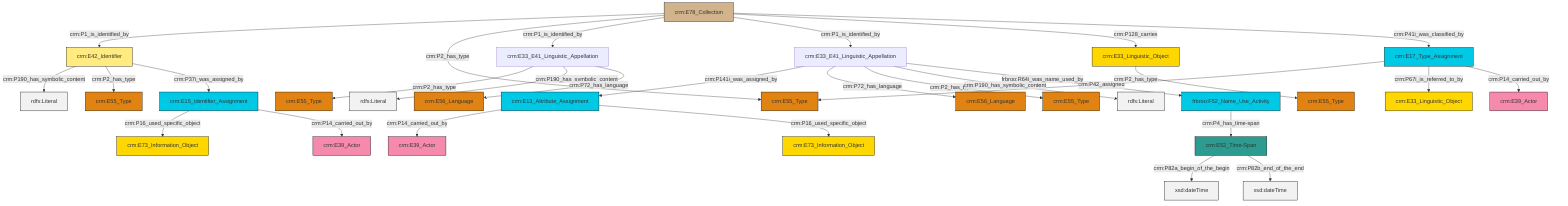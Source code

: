 graph TD
classDef Literal fill:#f2f2f2,stroke:#000000;
classDef CRM_Entity fill:#FFFFFF,stroke:#000000;
classDef Temporal_Entity fill:#00C9E6, stroke:#000000;
classDef Type fill:#E18312, stroke:#000000;
classDef Time-Span fill:#2C9C91, stroke:#000000;
classDef Appellation fill:#FFEB7F, stroke:#000000;
classDef Place fill:#008836, stroke:#000000;
classDef Persistent_Item fill:#B266B2, stroke:#000000;
classDef Conceptual_Object fill:#FFD700, stroke:#000000;
classDef Physical_Thing fill:#D2B48C, stroke:#000000;
classDef Actor fill:#f58aad, stroke:#000000;
classDef PC_Classes fill:#4ce600, stroke:#000000;
classDef Multi fill:#cccccc,stroke:#000000;

0["crm:E15_Identifier_Assignment"]:::Temporal_Entity -->|crm:P16_used_specific_object| 1["crm:E73_Information_Object"]:::Conceptual_Object
2["crm:E17_Type_Assignment"]:::Temporal_Entity -->|crm:P42_assigned| 3["crm:E55_Type"]:::Type
4["crm:E42_Identifier"]:::Appellation -->|crm:P190_has_symbolic_content| 5[rdfs:Literal]:::Literal
12["crm:E52_Time-Span"]:::Time-Span -->|crm:P82a_begin_of_the_begin| 13[xsd:dateTime]:::Literal
16["crm:E33_E41_Linguistic_Appellation"]:::Default -->|crm:P141i_was_assigned_by| 17["crm:E13_Attribute_Assignment"]:::Temporal_Entity
12["crm:E52_Time-Span"]:::Time-Span -->|crm:P82b_end_of_the_end| 20[xsd:dateTime]:::Literal
17["crm:E13_Attribute_Assignment"]:::Temporal_Entity -->|crm:P14_carried_out_by| 21["crm:E39_Actor"]:::Actor
10["crm:E33_E41_Linguistic_Appellation"]:::Default -->|crm:P2_has_type| 22["crm:E55_Type"]:::Type
16["crm:E33_E41_Linguistic_Appellation"]:::Default -->|crm:P72_has_language| 29["crm:E56_Language"]:::Type
16["crm:E33_E41_Linguistic_Appellation"]:::Default -->|crm:P2_has_type| 14["crm:E55_Type"]:::Type
10["crm:E33_E41_Linguistic_Appellation"]:::Default -->|crm:P190_has_symbolic_content| 34[rdfs:Literal]:::Literal
2["crm:E17_Type_Assignment"]:::Temporal_Entity -->|crm:P67i_is_referred_to_by| 30["crm:E33_Linguistic_Object"]:::Conceptual_Object
6["frbroo:F52_Name_Use_Activity"]:::Temporal_Entity -->|crm:P4_has_time-span| 12["crm:E52_Time-Span"]:::Time-Span
4["crm:E42_Identifier"]:::Appellation -->|crm:P2_has_type| 35["crm:E55_Type"]:::Type
10["crm:E33_E41_Linguistic_Appellation"]:::Default -->|crm:P72_has_language| 18["crm:E56_Language"]:::Type
8["crm:E78_Collection"]:::Physical_Thing -->|crm:P1_is_identified_by| 4["crm:E42_Identifier"]:::Appellation
8["crm:E78_Collection"]:::Physical_Thing -->|crm:P2_has_type| 3["crm:E55_Type"]:::Type
8["crm:E78_Collection"]:::Physical_Thing -->|crm:P1_is_identified_by| 10["crm:E33_E41_Linguistic_Appellation"]:::Default
0["crm:E15_Identifier_Assignment"]:::Temporal_Entity -->|crm:P14_carried_out_by| 32["crm:E39_Actor"]:::Actor
8["crm:E78_Collection"]:::Physical_Thing -->|crm:P1_is_identified_by| 16["crm:E33_E41_Linguistic_Appellation"]:::Default
47["crm:E33_Linguistic_Object"]:::Conceptual_Object -->|crm:P2_has_type| 40["crm:E55_Type"]:::Type
8["crm:E78_Collection"]:::Physical_Thing -->|crm:P128_carries| 47["crm:E33_Linguistic_Object"]:::Conceptual_Object
4["crm:E42_Identifier"]:::Appellation -->|crm:P37i_was_assigned_by| 0["crm:E15_Identifier_Assignment"]:::Temporal_Entity
8["crm:E78_Collection"]:::Physical_Thing -->|crm:P41i_was_classified_by| 2["crm:E17_Type_Assignment"]:::Temporal_Entity
17["crm:E13_Attribute_Assignment"]:::Temporal_Entity -->|crm:P16_used_specific_object| 26["crm:E73_Information_Object"]:::Conceptual_Object
2["crm:E17_Type_Assignment"]:::Temporal_Entity -->|crm:P14_carried_out_by| 44["crm:E39_Actor"]:::Actor
16["crm:E33_E41_Linguistic_Appellation"]:::Default -->|crm:P190_has_symbolic_content| 50[rdfs:Literal]:::Literal
16["crm:E33_E41_Linguistic_Appellation"]:::Default -->|frbroo:R64i_was_name_used_by| 6["frbroo:F52_Name_Use_Activity"]:::Temporal_Entity